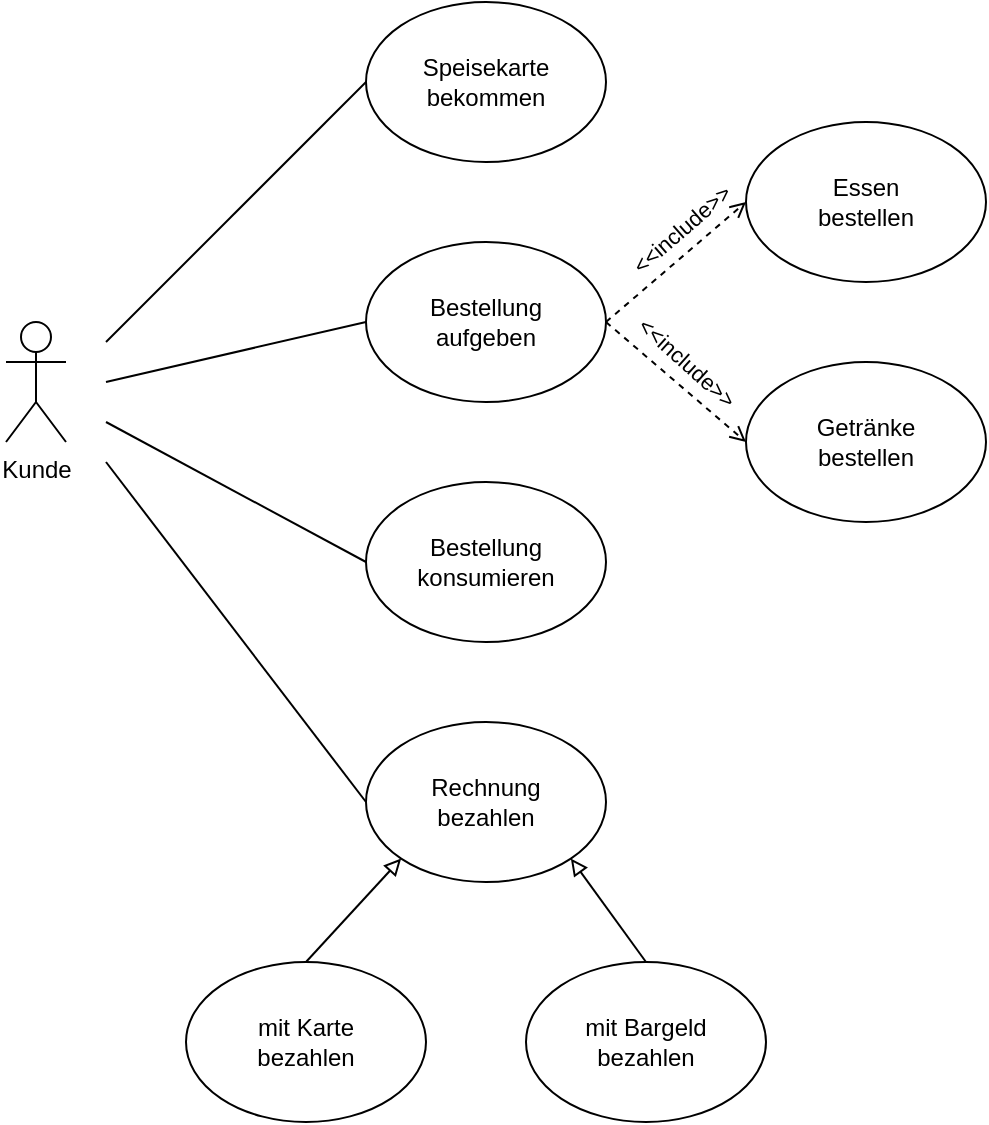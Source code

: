 <mxfile version="21.3.6" type="github">
  <diagram name="Page-1" id="04XNIjbuiKYvFU9A5O9u">
    <mxGraphModel dx="2049" dy="1084" grid="1" gridSize="10" guides="1" tooltips="1" connect="1" arrows="1" fold="1" page="1" pageScale="1" pageWidth="1169" pageHeight="1654" math="0" shadow="0">
      <root>
        <mxCell id="0" />
        <mxCell id="1" parent="0" />
        <mxCell id="BfkAdfKoHRCJ0nHj8cjv-1" value="Kunde" style="shape=umlActor;verticalLabelPosition=bottom;verticalAlign=top;html=1;outlineConnect=0;" vertex="1" parent="1">
          <mxGeometry x="170" y="240" width="30" height="60" as="geometry" />
        </mxCell>
        <mxCell id="BfkAdfKoHRCJ0nHj8cjv-2" value="&lt;div&gt;Bestellung&lt;/div&gt;&lt;div&gt;konsumieren&lt;br&gt;&lt;/div&gt;" style="ellipse;whiteSpace=wrap;html=1;" vertex="1" parent="1">
          <mxGeometry x="350" y="320" width="120" height="80" as="geometry" />
        </mxCell>
        <mxCell id="BfkAdfKoHRCJ0nHj8cjv-3" value="&lt;div&gt;Bestellung&lt;/div&gt;&lt;div&gt;aufgeben&lt;br&gt;&lt;/div&gt;" style="ellipse;whiteSpace=wrap;html=1;" vertex="1" parent="1">
          <mxGeometry x="350" y="200" width="120" height="80" as="geometry" />
        </mxCell>
        <mxCell id="BfkAdfKoHRCJ0nHj8cjv-4" value="&lt;div&gt;Rechnung&lt;/div&gt;&lt;div&gt;bezahlen&lt;br&gt;&lt;/div&gt;" style="ellipse;whiteSpace=wrap;html=1;" vertex="1" parent="1">
          <mxGeometry x="350" y="440" width="120" height="80" as="geometry" />
        </mxCell>
        <mxCell id="BfkAdfKoHRCJ0nHj8cjv-6" value="&lt;div&gt;Speisekarte&lt;/div&gt;&lt;div&gt;bekommen&lt;br&gt;&lt;/div&gt;" style="ellipse;whiteSpace=wrap;html=1;" vertex="1" parent="1">
          <mxGeometry x="350" y="80" width="120" height="80" as="geometry" />
        </mxCell>
        <mxCell id="BfkAdfKoHRCJ0nHj8cjv-7" value="" style="endArrow=none;html=1;rounded=0;entryX=0;entryY=0.5;entryDx=0;entryDy=0;" edge="1" parent="1" target="BfkAdfKoHRCJ0nHj8cjv-6">
          <mxGeometry width="50" height="50" relative="1" as="geometry">
            <mxPoint x="220" y="250" as="sourcePoint" />
            <mxPoint x="270" y="210" as="targetPoint" />
          </mxGeometry>
        </mxCell>
        <mxCell id="BfkAdfKoHRCJ0nHj8cjv-8" value="" style="endArrow=none;html=1;rounded=0;entryX=0;entryY=0.5;entryDx=0;entryDy=0;" edge="1" parent="1" target="BfkAdfKoHRCJ0nHj8cjv-3">
          <mxGeometry width="50" height="50" relative="1" as="geometry">
            <mxPoint x="220" y="270" as="sourcePoint" />
            <mxPoint x="280" y="250" as="targetPoint" />
          </mxGeometry>
        </mxCell>
        <mxCell id="BfkAdfKoHRCJ0nHj8cjv-9" value="" style="endArrow=none;html=1;rounded=0;entryX=0;entryY=0.5;entryDx=0;entryDy=0;" edge="1" parent="1" target="BfkAdfKoHRCJ0nHj8cjv-2">
          <mxGeometry width="50" height="50" relative="1" as="geometry">
            <mxPoint x="220" y="290" as="sourcePoint" />
            <mxPoint x="300" y="300" as="targetPoint" />
          </mxGeometry>
        </mxCell>
        <mxCell id="BfkAdfKoHRCJ0nHj8cjv-10" value="" style="endArrow=none;html=1;rounded=0;entryX=0;entryY=0.5;entryDx=0;entryDy=0;" edge="1" parent="1" target="BfkAdfKoHRCJ0nHj8cjv-4">
          <mxGeometry width="50" height="50" relative="1" as="geometry">
            <mxPoint x="220" y="310" as="sourcePoint" />
            <mxPoint x="280" y="370" as="targetPoint" />
          </mxGeometry>
        </mxCell>
        <mxCell id="BfkAdfKoHRCJ0nHj8cjv-11" value="&lt;div&gt;Essen&lt;/div&gt;&lt;div&gt;bestellen&lt;br&gt;&lt;/div&gt;" style="ellipse;whiteSpace=wrap;html=1;" vertex="1" parent="1">
          <mxGeometry x="540" y="140" width="120" height="80" as="geometry" />
        </mxCell>
        <mxCell id="BfkAdfKoHRCJ0nHj8cjv-12" value="&lt;div&gt;Getränke&lt;/div&gt;&lt;div&gt;bestellen&lt;br&gt;&lt;/div&gt;" style="ellipse;whiteSpace=wrap;html=1;" vertex="1" parent="1">
          <mxGeometry x="540" y="260" width="120" height="80" as="geometry" />
        </mxCell>
        <mxCell id="BfkAdfKoHRCJ0nHj8cjv-13" value="" style="endArrow=open;html=1;rounded=0;exitX=1;exitY=0.5;exitDx=0;exitDy=0;entryX=0;entryY=0.5;entryDx=0;entryDy=0;dashed=1;endFill=0;" edge="1" parent="1" source="BfkAdfKoHRCJ0nHj8cjv-3" target="BfkAdfKoHRCJ0nHj8cjv-12">
          <mxGeometry width="50" height="50" relative="1" as="geometry">
            <mxPoint x="480" y="330" as="sourcePoint" />
            <mxPoint x="530" y="280" as="targetPoint" />
          </mxGeometry>
        </mxCell>
        <mxCell id="BfkAdfKoHRCJ0nHj8cjv-14" value="" style="endArrow=open;html=1;rounded=0;entryX=0;entryY=0.5;entryDx=0;entryDy=0;exitX=1;exitY=0.5;exitDx=0;exitDy=0;dashed=1;endFill=0;" edge="1" parent="1" source="BfkAdfKoHRCJ0nHj8cjv-3" target="BfkAdfKoHRCJ0nHj8cjv-11">
          <mxGeometry width="50" height="50" relative="1" as="geometry">
            <mxPoint x="480" y="330" as="sourcePoint" />
            <mxPoint x="530" y="280" as="targetPoint" />
          </mxGeometry>
        </mxCell>
        <mxCell id="BfkAdfKoHRCJ0nHj8cjv-15" value="&amp;lt;&amp;lt;include&amp;gt;&amp;gt;" style="edgeLabel;html=1;align=center;verticalAlign=middle;resizable=0;points=[];rotation=319;" vertex="1" connectable="0" parent="BfkAdfKoHRCJ0nHj8cjv-14">
          <mxGeometry x="0.514" relative="1" as="geometry">
            <mxPoint x="-16" as="offset" />
          </mxGeometry>
        </mxCell>
        <mxCell id="BfkAdfKoHRCJ0nHj8cjv-16" value="&amp;lt;&amp;lt;include&amp;gt;&amp;gt;" style="edgeLabel;html=1;align=center;verticalAlign=middle;resizable=0;points=[];rotation=42;" vertex="1" connectable="0" parent="1">
          <mxGeometry x="510.003" y="260.0" as="geometry" />
        </mxCell>
        <mxCell id="BfkAdfKoHRCJ0nHj8cjv-17" value="&lt;div&gt;mit Karte&lt;/div&gt;&lt;div&gt;bezahlen&lt;br&gt;&lt;/div&gt;" style="ellipse;whiteSpace=wrap;html=1;" vertex="1" parent="1">
          <mxGeometry x="260" y="560" width="120" height="80" as="geometry" />
        </mxCell>
        <mxCell id="BfkAdfKoHRCJ0nHj8cjv-18" value="&lt;div&gt;mit Bargeld&lt;/div&gt;&lt;div&gt;bezahlen&lt;br&gt;&lt;/div&gt;" style="ellipse;whiteSpace=wrap;html=1;" vertex="1" parent="1">
          <mxGeometry x="430" y="560" width="120" height="80" as="geometry" />
        </mxCell>
        <mxCell id="BfkAdfKoHRCJ0nHj8cjv-19" value="" style="endArrow=block;html=1;rounded=0;exitX=0.5;exitY=0;exitDx=0;exitDy=0;entryX=0;entryY=1;entryDx=0;entryDy=0;endFill=0;" edge="1" parent="1" source="BfkAdfKoHRCJ0nHj8cjv-17" target="BfkAdfKoHRCJ0nHj8cjv-4">
          <mxGeometry width="50" height="50" relative="1" as="geometry">
            <mxPoint x="570" y="440" as="sourcePoint" />
            <mxPoint x="620" y="390" as="targetPoint" />
          </mxGeometry>
        </mxCell>
        <mxCell id="BfkAdfKoHRCJ0nHj8cjv-21" value="" style="endArrow=block;html=1;rounded=0;exitX=0.5;exitY=0;exitDx=0;exitDy=0;entryX=1;entryY=1;entryDx=0;entryDy=0;endFill=0;" edge="1" parent="1" source="BfkAdfKoHRCJ0nHj8cjv-18" target="BfkAdfKoHRCJ0nHj8cjv-4">
          <mxGeometry width="50" height="50" relative="1" as="geometry">
            <mxPoint x="330" y="570" as="sourcePoint" />
            <mxPoint x="378" y="518" as="targetPoint" />
          </mxGeometry>
        </mxCell>
      </root>
    </mxGraphModel>
  </diagram>
</mxfile>
